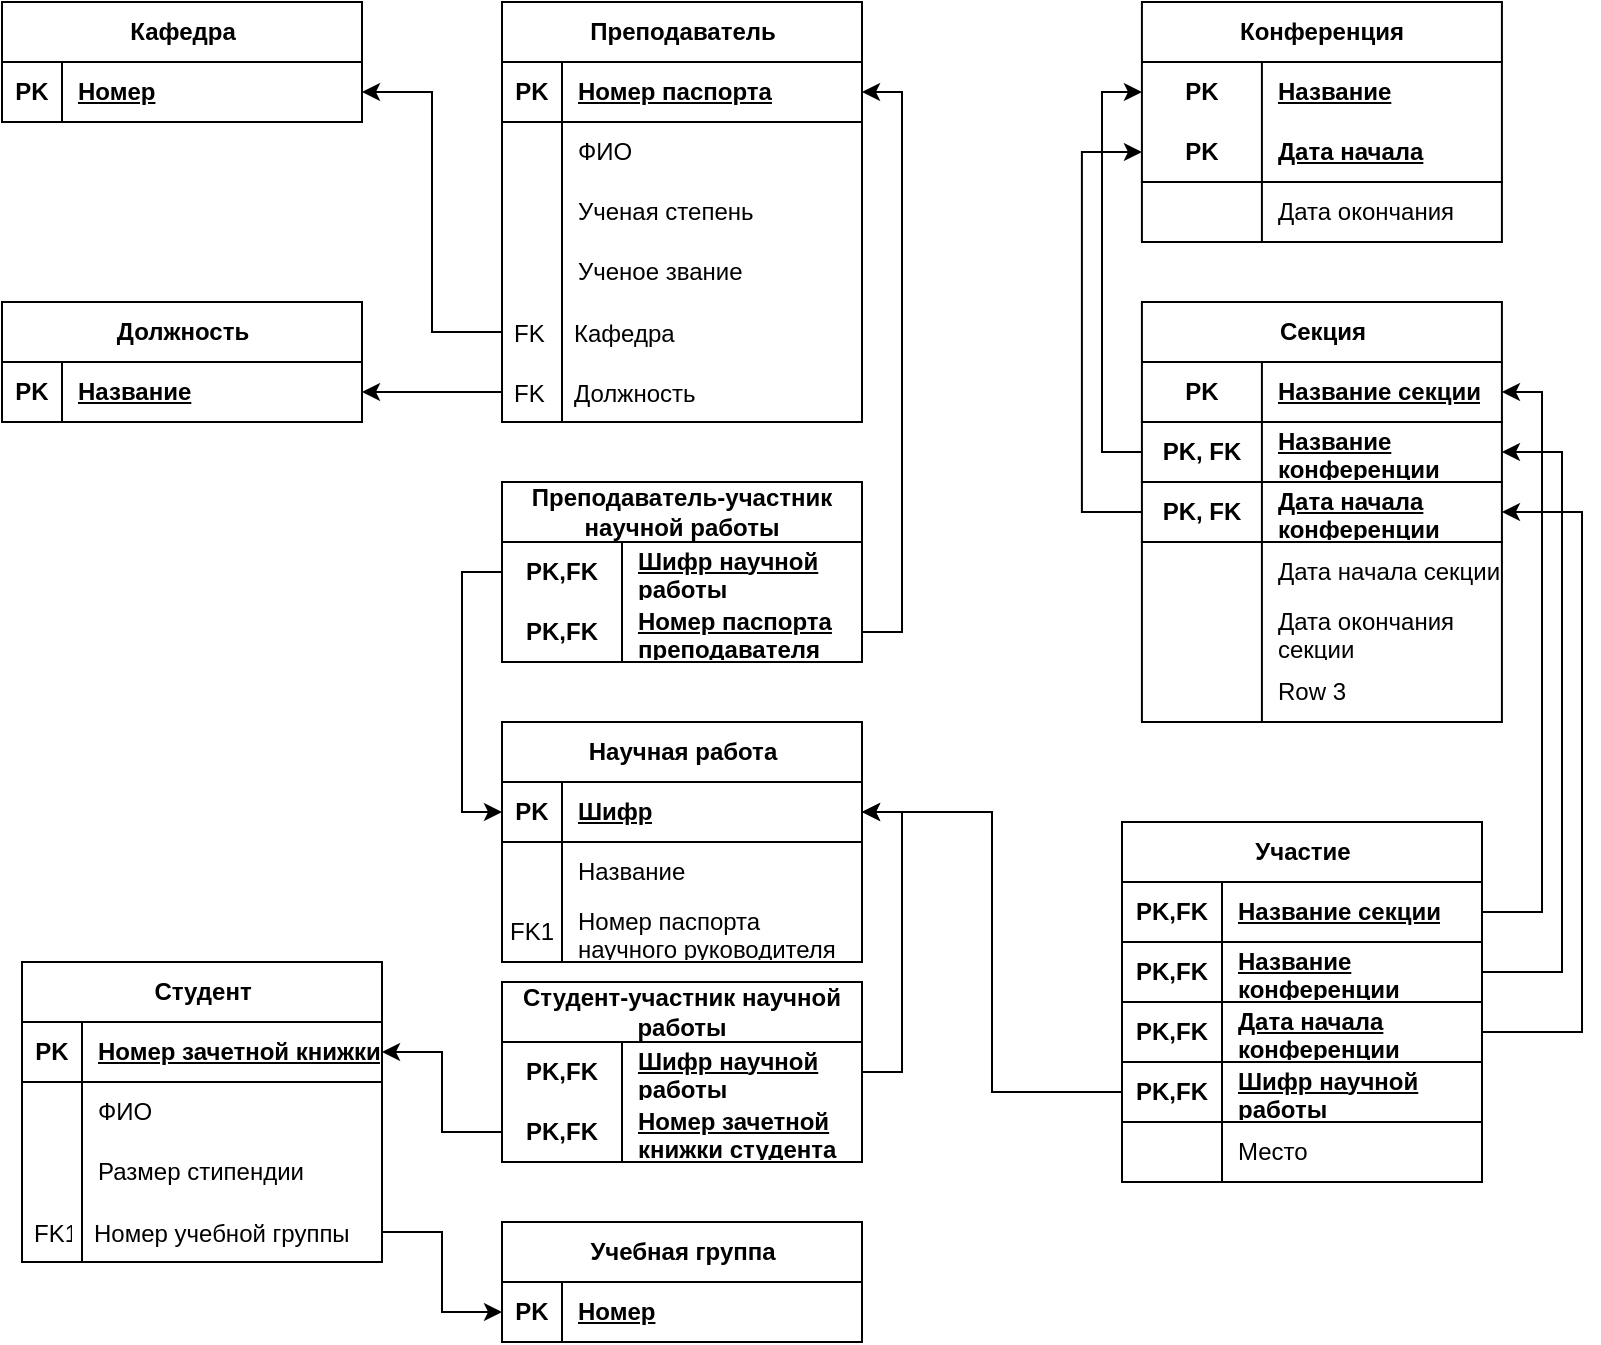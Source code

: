 <mxfile version="23.1.8" type="github">
  <diagram id="R2lEEEUBdFMjLlhIrx00" name="Page-1">
    <mxGraphModel dx="1500" dy="746" grid="1" gridSize="10" guides="1" tooltips="1" connect="1" arrows="1" fold="1" page="1" pageScale="1" pageWidth="850" pageHeight="1100" math="0" shadow="0" extFonts="Permanent Marker^https://fonts.googleapis.com/css?family=Permanent+Marker">
      <root>
        <mxCell id="0" />
        <mxCell id="1" parent="0" />
        <mxCell id="kBus3KwRrzvfLxZmV8zW-1" value="Кафедра" style="shape=table;startSize=30;container=1;collapsible=1;childLayout=tableLayout;fixedRows=1;rowLines=0;fontStyle=1;align=center;resizeLast=1;html=1;" parent="1" vertex="1">
          <mxGeometry y="10" width="180" height="60" as="geometry" />
        </mxCell>
        <mxCell id="kBus3KwRrzvfLxZmV8zW-2" value="" style="shape=tableRow;horizontal=0;startSize=0;swimlaneHead=0;swimlaneBody=0;fillColor=none;collapsible=0;dropTarget=0;points=[[0,0.5],[1,0.5]];portConstraint=eastwest;top=0;left=0;right=0;bottom=1;" parent="kBus3KwRrzvfLxZmV8zW-1" vertex="1">
          <mxGeometry y="30" width="180" height="30" as="geometry" />
        </mxCell>
        <mxCell id="kBus3KwRrzvfLxZmV8zW-3" value="PK" style="shape=partialRectangle;connectable=0;fillColor=none;top=0;left=0;bottom=0;right=0;fontStyle=1;overflow=hidden;whiteSpace=wrap;html=1;" parent="kBus3KwRrzvfLxZmV8zW-2" vertex="1">
          <mxGeometry width="30" height="30" as="geometry">
            <mxRectangle width="30" height="30" as="alternateBounds" />
          </mxGeometry>
        </mxCell>
        <mxCell id="kBus3KwRrzvfLxZmV8zW-4" value="Номер" style="shape=partialRectangle;connectable=0;fillColor=none;top=0;left=0;bottom=0;right=0;align=left;spacingLeft=6;fontStyle=5;overflow=hidden;whiteSpace=wrap;html=1;" parent="kBus3KwRrzvfLxZmV8zW-2" vertex="1">
          <mxGeometry x="30" width="150" height="30" as="geometry">
            <mxRectangle width="150" height="30" as="alternateBounds" />
          </mxGeometry>
        </mxCell>
        <mxCell id="kBus3KwRrzvfLxZmV8zW-5" value="Должность" style="shape=table;startSize=30;container=1;collapsible=1;childLayout=tableLayout;fixedRows=1;rowLines=0;fontStyle=1;align=center;resizeLast=1;html=1;" parent="1" vertex="1">
          <mxGeometry y="160" width="180" height="60" as="geometry" />
        </mxCell>
        <mxCell id="kBus3KwRrzvfLxZmV8zW-6" value="" style="shape=tableRow;horizontal=0;startSize=0;swimlaneHead=0;swimlaneBody=0;fillColor=none;collapsible=0;dropTarget=0;points=[[0,0.5],[1,0.5]];portConstraint=eastwest;top=0;left=0;right=0;bottom=1;" parent="kBus3KwRrzvfLxZmV8zW-5" vertex="1">
          <mxGeometry y="30" width="180" height="30" as="geometry" />
        </mxCell>
        <mxCell id="kBus3KwRrzvfLxZmV8zW-7" value="PK" style="shape=partialRectangle;connectable=0;fillColor=none;top=0;left=0;bottom=0;right=0;fontStyle=1;overflow=hidden;whiteSpace=wrap;html=1;" parent="kBus3KwRrzvfLxZmV8zW-6" vertex="1">
          <mxGeometry width="30" height="30" as="geometry">
            <mxRectangle width="30" height="30" as="alternateBounds" />
          </mxGeometry>
        </mxCell>
        <mxCell id="kBus3KwRrzvfLxZmV8zW-8" value="Название" style="shape=partialRectangle;connectable=0;fillColor=none;top=0;left=0;bottom=0;right=0;align=left;spacingLeft=6;fontStyle=5;overflow=hidden;whiteSpace=wrap;html=1;" parent="kBus3KwRrzvfLxZmV8zW-6" vertex="1">
          <mxGeometry x="30" width="150" height="30" as="geometry">
            <mxRectangle width="150" height="30" as="alternateBounds" />
          </mxGeometry>
        </mxCell>
        <mxCell id="kBus3KwRrzvfLxZmV8zW-11" value="Преподаватель" style="shape=table;startSize=30;container=1;collapsible=1;childLayout=tableLayout;fixedRows=1;rowLines=0;fontStyle=1;align=center;resizeLast=1;html=1;movable=1;resizable=1;rotatable=1;deletable=1;editable=1;locked=0;connectable=1;" parent="1" vertex="1">
          <mxGeometry x="250" y="10" width="180" height="210" as="geometry" />
        </mxCell>
        <mxCell id="kBus3KwRrzvfLxZmV8zW-12" value="" style="shape=tableRow;horizontal=0;startSize=0;swimlaneHead=0;swimlaneBody=0;fillColor=none;collapsible=0;dropTarget=0;points=[[0,0.5],[1,0.5]];portConstraint=eastwest;top=0;left=0;right=0;bottom=1;" parent="kBus3KwRrzvfLxZmV8zW-11" vertex="1">
          <mxGeometry y="30" width="180" height="30" as="geometry" />
        </mxCell>
        <mxCell id="kBus3KwRrzvfLxZmV8zW-13" value="PK" style="shape=partialRectangle;connectable=0;fillColor=none;top=0;left=0;bottom=0;right=0;fontStyle=1;overflow=hidden;whiteSpace=wrap;html=1;" parent="kBus3KwRrzvfLxZmV8zW-12" vertex="1">
          <mxGeometry width="30" height="30" as="geometry">
            <mxRectangle width="30" height="30" as="alternateBounds" />
          </mxGeometry>
        </mxCell>
        <mxCell id="kBus3KwRrzvfLxZmV8zW-14" value="Номер паспорта" style="shape=partialRectangle;connectable=0;fillColor=none;top=0;left=0;bottom=0;right=0;align=left;spacingLeft=6;fontStyle=5;overflow=hidden;whiteSpace=wrap;html=1;" parent="kBus3KwRrzvfLxZmV8zW-12" vertex="1">
          <mxGeometry x="30" width="150" height="30" as="geometry">
            <mxRectangle width="150" height="30" as="alternateBounds" />
          </mxGeometry>
        </mxCell>
        <mxCell id="kBus3KwRrzvfLxZmV8zW-15" value="" style="shape=tableRow;horizontal=0;startSize=0;swimlaneHead=0;swimlaneBody=0;fillColor=none;collapsible=0;dropTarget=0;points=[[0,0.5],[1,0.5]];portConstraint=eastwest;top=0;left=0;right=0;bottom=0;" parent="kBus3KwRrzvfLxZmV8zW-11" vertex="1">
          <mxGeometry y="60" width="180" height="30" as="geometry" />
        </mxCell>
        <mxCell id="kBus3KwRrzvfLxZmV8zW-16" value="" style="shape=partialRectangle;connectable=0;fillColor=none;top=0;left=0;bottom=0;right=0;editable=1;overflow=hidden;whiteSpace=wrap;html=1;" parent="kBus3KwRrzvfLxZmV8zW-15" vertex="1">
          <mxGeometry width="30" height="30" as="geometry">
            <mxRectangle width="30" height="30" as="alternateBounds" />
          </mxGeometry>
        </mxCell>
        <mxCell id="kBus3KwRrzvfLxZmV8zW-17" value="ФИО" style="shape=partialRectangle;connectable=0;fillColor=none;top=0;left=0;bottom=0;right=0;align=left;spacingLeft=6;overflow=hidden;whiteSpace=wrap;html=1;" parent="kBus3KwRrzvfLxZmV8zW-15" vertex="1">
          <mxGeometry x="30" width="150" height="30" as="geometry">
            <mxRectangle width="150" height="30" as="alternateBounds" />
          </mxGeometry>
        </mxCell>
        <mxCell id="kBus3KwRrzvfLxZmV8zW-18" value="" style="shape=tableRow;horizontal=0;startSize=0;swimlaneHead=0;swimlaneBody=0;fillColor=none;collapsible=0;dropTarget=0;points=[[0,0.5],[1,0.5]];portConstraint=eastwest;top=0;left=0;right=0;bottom=0;" parent="kBus3KwRrzvfLxZmV8zW-11" vertex="1">
          <mxGeometry y="90" width="180" height="30" as="geometry" />
        </mxCell>
        <mxCell id="kBus3KwRrzvfLxZmV8zW-19" value="" style="shape=partialRectangle;connectable=0;fillColor=none;top=0;left=0;bottom=0;right=0;editable=1;overflow=hidden;whiteSpace=wrap;html=1;" parent="kBus3KwRrzvfLxZmV8zW-18" vertex="1">
          <mxGeometry width="30" height="30" as="geometry">
            <mxRectangle width="30" height="30" as="alternateBounds" />
          </mxGeometry>
        </mxCell>
        <mxCell id="kBus3KwRrzvfLxZmV8zW-20" value="Ученая степень" style="shape=partialRectangle;connectable=0;fillColor=none;top=0;left=0;bottom=0;right=0;align=left;spacingLeft=6;overflow=hidden;whiteSpace=wrap;html=1;" parent="kBus3KwRrzvfLxZmV8zW-18" vertex="1">
          <mxGeometry x="30" width="150" height="30" as="geometry">
            <mxRectangle width="150" height="30" as="alternateBounds" />
          </mxGeometry>
        </mxCell>
        <mxCell id="kBus3KwRrzvfLxZmV8zW-21" value="" style="shape=tableRow;horizontal=0;startSize=0;swimlaneHead=0;swimlaneBody=0;fillColor=none;collapsible=0;dropTarget=0;points=[[0,0.5],[1,0.5]];portConstraint=eastwest;top=0;left=0;right=0;bottom=0;" parent="kBus3KwRrzvfLxZmV8zW-11" vertex="1">
          <mxGeometry y="120" width="180" height="30" as="geometry" />
        </mxCell>
        <mxCell id="kBus3KwRrzvfLxZmV8zW-22" value="" style="shape=partialRectangle;connectable=0;fillColor=none;top=0;left=0;bottom=0;right=0;editable=1;overflow=hidden;whiteSpace=wrap;html=1;" parent="kBus3KwRrzvfLxZmV8zW-21" vertex="1">
          <mxGeometry width="30" height="30" as="geometry">
            <mxRectangle width="30" height="30" as="alternateBounds" />
          </mxGeometry>
        </mxCell>
        <mxCell id="kBus3KwRrzvfLxZmV8zW-23" value="Ученое звание" style="shape=partialRectangle;connectable=0;fillColor=none;top=0;left=0;bottom=0;right=0;align=left;spacingLeft=6;overflow=hidden;whiteSpace=wrap;html=1;" parent="kBus3KwRrzvfLxZmV8zW-21" vertex="1">
          <mxGeometry x="30" width="150" height="30" as="geometry">
            <mxRectangle width="150" height="30" as="alternateBounds" />
          </mxGeometry>
        </mxCell>
        <mxCell id="kBus3KwRrzvfLxZmV8zW-140" style="edgeStyle=orthogonalEdgeStyle;rounded=0;orthogonalLoop=1;jettySize=auto;html=1;exitX=0;exitY=0.5;exitDx=0;exitDy=0;entryX=1;entryY=0.5;entryDx=0;entryDy=0;fontFamily=Helvetica;fontSize=12;fontColor=default;" parent="1" source="kBus3KwRrzvfLxZmV8zW-131" target="kBus3KwRrzvfLxZmV8zW-2" edge="1">
          <mxGeometry relative="1" as="geometry" />
        </mxCell>
        <mxCell id="kBus3KwRrzvfLxZmV8zW-131" value="Кафедра" style="shape=partialRectangle;align=left;verticalAlign=middle;spacingLeft=34;rotatable=0;points=[[0,0.5],[1,0.5]];portConstraint=eastwest;dropTarget=0;shadow=0;fillColor=none;strokeColor=none;" parent="1" vertex="1">
          <mxGeometry x="250" y="160" width="180" height="30" as="geometry" />
        </mxCell>
        <mxCell id="kBus3KwRrzvfLxZmV8zW-132" value="FK" style="shape=partialRectangle;top=0;left=0;bottom=0;fillColor=none;stokeWidth=1;align=left;verticalAlign=middle;spacingLeft=4;spacingRight=4;overflow=hidden;rotatable=0;points=[];portConstraint=eastwest;part=1;" parent="kBus3KwRrzvfLxZmV8zW-131" vertex="1" connectable="0">
          <mxGeometry width="30" height="30" as="geometry" />
        </mxCell>
        <mxCell id="kBus3KwRrzvfLxZmV8zW-141" style="edgeStyle=orthogonalEdgeStyle;rounded=0;orthogonalLoop=1;jettySize=auto;html=1;exitX=0;exitY=0.5;exitDx=0;exitDy=0;entryX=1;entryY=0.5;entryDx=0;entryDy=0;fontFamily=Helvetica;fontSize=12;fontColor=default;" parent="1" source="kBus3KwRrzvfLxZmV8zW-136" target="kBus3KwRrzvfLxZmV8zW-6" edge="1">
          <mxGeometry relative="1" as="geometry" />
        </mxCell>
        <mxCell id="kBus3KwRrzvfLxZmV8zW-136" value="Должность" style="shape=partialRectangle;fillColor=none;align=left;verticalAlign=middle;strokeColor=none;spacingLeft=34;rotatable=0;points=[[0,0.5],[1,0.5]];portConstraint=eastwest;dropTarget=0;shadow=0;fontFamily=Helvetica;fontSize=12;fontColor=default;" parent="1" vertex="1">
          <mxGeometry x="250" y="190" width="180" height="30" as="geometry" />
        </mxCell>
        <mxCell id="kBus3KwRrzvfLxZmV8zW-137" value="FK" style="shape=partialRectangle;top=0;left=0;bottom=0;fillColor=none;stokeWidth=1;align=left;verticalAlign=middle;spacingLeft=4;spacingRight=4;overflow=hidden;rotatable=0;points=[];portConstraint=eastwest;part=1;shadow=0;fontFamily=Helvetica;fontSize=12;fontColor=default;" parent="kBus3KwRrzvfLxZmV8zW-136" vertex="1" connectable="0">
          <mxGeometry width="30" height="30" as="geometry" />
        </mxCell>
        <mxCell id="kBus3KwRrzvfLxZmV8zW-148" value="Студент" style="shape=table;startSize=30;container=1;collapsible=1;childLayout=tableLayout;fixedRows=1;rowLines=0;fontStyle=1;align=center;resizeLast=1;html=1;" parent="1" vertex="1">
          <mxGeometry x="10" y="490" width="180" height="150" as="geometry" />
        </mxCell>
        <mxCell id="kBus3KwRrzvfLxZmV8zW-149" value="" style="shape=tableRow;horizontal=0;startSize=0;swimlaneHead=0;swimlaneBody=0;fillColor=none;collapsible=0;dropTarget=0;points=[[0,0.5],[1,0.5]];portConstraint=eastwest;top=0;left=0;right=0;bottom=1;" parent="kBus3KwRrzvfLxZmV8zW-148" vertex="1">
          <mxGeometry y="30" width="180" height="30" as="geometry" />
        </mxCell>
        <mxCell id="kBus3KwRrzvfLxZmV8zW-150" value="PK" style="shape=partialRectangle;connectable=0;fillColor=none;top=0;left=0;bottom=0;right=0;fontStyle=1;overflow=hidden;whiteSpace=wrap;html=1;" parent="kBus3KwRrzvfLxZmV8zW-149" vertex="1">
          <mxGeometry width="30" height="30" as="geometry">
            <mxRectangle width="30" height="30" as="alternateBounds" />
          </mxGeometry>
        </mxCell>
        <mxCell id="kBus3KwRrzvfLxZmV8zW-151" value="Номер зачетной книжки" style="shape=partialRectangle;connectable=0;fillColor=none;top=0;left=0;bottom=0;right=0;align=left;spacingLeft=6;fontStyle=5;overflow=hidden;whiteSpace=wrap;html=1;" parent="kBus3KwRrzvfLxZmV8zW-149" vertex="1">
          <mxGeometry x="30" width="150" height="30" as="geometry">
            <mxRectangle width="150" height="30" as="alternateBounds" />
          </mxGeometry>
        </mxCell>
        <mxCell id="kBus3KwRrzvfLxZmV8zW-152" value="" style="shape=tableRow;horizontal=0;startSize=0;swimlaneHead=0;swimlaneBody=0;fillColor=none;collapsible=0;dropTarget=0;points=[[0,0.5],[1,0.5]];portConstraint=eastwest;top=0;left=0;right=0;bottom=0;" parent="kBus3KwRrzvfLxZmV8zW-148" vertex="1">
          <mxGeometry y="60" width="180" height="30" as="geometry" />
        </mxCell>
        <mxCell id="kBus3KwRrzvfLxZmV8zW-153" value="" style="shape=partialRectangle;connectable=0;fillColor=none;top=0;left=0;bottom=0;right=0;editable=1;overflow=hidden;whiteSpace=wrap;html=1;" parent="kBus3KwRrzvfLxZmV8zW-152" vertex="1">
          <mxGeometry width="30" height="30" as="geometry">
            <mxRectangle width="30" height="30" as="alternateBounds" />
          </mxGeometry>
        </mxCell>
        <mxCell id="kBus3KwRrzvfLxZmV8zW-154" value="ФИО" style="shape=partialRectangle;connectable=0;fillColor=none;top=0;left=0;bottom=0;right=0;align=left;spacingLeft=6;overflow=hidden;whiteSpace=wrap;html=1;" parent="kBus3KwRrzvfLxZmV8zW-152" vertex="1">
          <mxGeometry x="30" width="150" height="30" as="geometry">
            <mxRectangle width="150" height="30" as="alternateBounds" />
          </mxGeometry>
        </mxCell>
        <mxCell id="kBus3KwRrzvfLxZmV8zW-155" value="" style="shape=tableRow;horizontal=0;startSize=0;swimlaneHead=0;swimlaneBody=0;fillColor=none;collapsible=0;dropTarget=0;points=[[0,0.5],[1,0.5]];portConstraint=eastwest;top=0;left=0;right=0;bottom=0;" parent="kBus3KwRrzvfLxZmV8zW-148" vertex="1">
          <mxGeometry y="90" width="180" height="30" as="geometry" />
        </mxCell>
        <mxCell id="kBus3KwRrzvfLxZmV8zW-156" value="" style="shape=partialRectangle;connectable=0;fillColor=none;top=0;left=0;bottom=0;right=0;editable=1;overflow=hidden;whiteSpace=wrap;html=1;" parent="kBus3KwRrzvfLxZmV8zW-155" vertex="1">
          <mxGeometry width="30" height="30" as="geometry">
            <mxRectangle width="30" height="30" as="alternateBounds" />
          </mxGeometry>
        </mxCell>
        <mxCell id="kBus3KwRrzvfLxZmV8zW-157" value="Размер стипендии" style="shape=partialRectangle;connectable=0;fillColor=none;top=0;left=0;bottom=0;right=0;align=left;spacingLeft=6;overflow=hidden;whiteSpace=wrap;html=1;" parent="kBus3KwRrzvfLxZmV8zW-155" vertex="1">
          <mxGeometry x="30" width="150" height="30" as="geometry">
            <mxRectangle width="150" height="30" as="alternateBounds" />
          </mxGeometry>
        </mxCell>
        <mxCell id="kBus3KwRrzvfLxZmV8zW-158" value="Учебная группа" style="shape=table;startSize=30;container=1;collapsible=1;childLayout=tableLayout;fixedRows=1;rowLines=0;fontStyle=1;align=center;resizeLast=1;html=1;" parent="1" vertex="1">
          <mxGeometry x="250" y="620" width="180" height="60" as="geometry" />
        </mxCell>
        <mxCell id="kBus3KwRrzvfLxZmV8zW-159" value="" style="shape=tableRow;horizontal=0;startSize=0;swimlaneHead=0;swimlaneBody=0;fillColor=none;collapsible=0;dropTarget=0;points=[[0,0.5],[1,0.5]];portConstraint=eastwest;top=0;left=0;right=0;bottom=1;" parent="kBus3KwRrzvfLxZmV8zW-158" vertex="1">
          <mxGeometry y="30" width="180" height="30" as="geometry" />
        </mxCell>
        <mxCell id="kBus3KwRrzvfLxZmV8zW-160" value="PK" style="shape=partialRectangle;connectable=0;fillColor=none;top=0;left=0;bottom=0;right=0;fontStyle=1;overflow=hidden;whiteSpace=wrap;html=1;" parent="kBus3KwRrzvfLxZmV8zW-159" vertex="1">
          <mxGeometry width="30" height="30" as="geometry">
            <mxRectangle width="30" height="30" as="alternateBounds" />
          </mxGeometry>
        </mxCell>
        <mxCell id="kBus3KwRrzvfLxZmV8zW-161" value="Номер" style="shape=partialRectangle;connectable=0;fillColor=none;top=0;left=0;bottom=0;right=0;align=left;spacingLeft=6;fontStyle=5;overflow=hidden;whiteSpace=wrap;html=1;" parent="kBus3KwRrzvfLxZmV8zW-159" vertex="1">
          <mxGeometry x="30" width="150" height="30" as="geometry">
            <mxRectangle width="150" height="30" as="alternateBounds" />
          </mxGeometry>
        </mxCell>
        <mxCell id="ypewR_-GciZfAnxId3qu-255" style="edgeStyle=orthogonalEdgeStyle;rounded=0;orthogonalLoop=1;jettySize=auto;html=1;entryX=0;entryY=0.5;entryDx=0;entryDy=0;" edge="1" parent="1" source="kBus3KwRrzvfLxZmV8zW-162" target="kBus3KwRrzvfLxZmV8zW-159">
          <mxGeometry relative="1" as="geometry" />
        </mxCell>
        <mxCell id="kBus3KwRrzvfLxZmV8zW-162" value="Номер учебной группы" style="shape=partialRectangle;fillColor=none;align=left;verticalAlign=middle;strokeColor=none;spacingLeft=34;rotatable=0;points=[[0,0.5],[1,0.5]];portConstraint=eastwest;dropTarget=0;shadow=0;fontFamily=Helvetica;fontSize=12;fontColor=default;" parent="1" vertex="1">
          <mxGeometry x="10" y="610" width="180" height="30" as="geometry" />
        </mxCell>
        <mxCell id="kBus3KwRrzvfLxZmV8zW-163" value="FK1" style="shape=partialRectangle;top=0;left=0;bottom=0;fillColor=none;stokeWidth=1;align=left;verticalAlign=middle;spacingLeft=4;spacingRight=4;overflow=hidden;rotatable=0;points=[];portConstraint=eastwest;part=1;shadow=0;fontFamily=Helvetica;fontSize=12;fontColor=default;" parent="kBus3KwRrzvfLxZmV8zW-162" vertex="1" connectable="0">
          <mxGeometry width="30" height="30" as="geometry" />
        </mxCell>
        <mxCell id="ypewR_-GciZfAnxId3qu-15" value="Конференция" style="shape=table;startSize=30;container=1;collapsible=1;childLayout=tableLayout;fixedRows=1;rowLines=0;fontStyle=1;align=center;resizeLast=1;html=1;whiteSpace=wrap;" vertex="1" parent="1">
          <mxGeometry x="569.96" y="10" width="180" height="120" as="geometry" />
        </mxCell>
        <mxCell id="ypewR_-GciZfAnxId3qu-16" value="" style="shape=tableRow;horizontal=0;startSize=0;swimlaneHead=0;swimlaneBody=0;fillColor=none;collapsible=0;dropTarget=0;points=[[0,0.5],[1,0.5]];portConstraint=eastwest;top=0;left=0;right=0;bottom=0;html=1;" vertex="1" parent="ypewR_-GciZfAnxId3qu-15">
          <mxGeometry y="30" width="180" height="30" as="geometry" />
        </mxCell>
        <mxCell id="ypewR_-GciZfAnxId3qu-17" value="PK" style="shape=partialRectangle;connectable=0;fillColor=none;top=0;left=0;bottom=0;right=0;fontStyle=1;overflow=hidden;html=1;whiteSpace=wrap;" vertex="1" parent="ypewR_-GciZfAnxId3qu-16">
          <mxGeometry width="60" height="30" as="geometry">
            <mxRectangle width="60" height="30" as="alternateBounds" />
          </mxGeometry>
        </mxCell>
        <mxCell id="ypewR_-GciZfAnxId3qu-18" value="Название" style="shape=partialRectangle;connectable=0;fillColor=none;top=0;left=0;bottom=0;right=0;align=left;spacingLeft=6;fontStyle=5;overflow=hidden;html=1;whiteSpace=wrap;" vertex="1" parent="ypewR_-GciZfAnxId3qu-16">
          <mxGeometry x="60" width="120" height="30" as="geometry">
            <mxRectangle width="120" height="30" as="alternateBounds" />
          </mxGeometry>
        </mxCell>
        <mxCell id="ypewR_-GciZfAnxId3qu-19" value="" style="shape=tableRow;horizontal=0;startSize=0;swimlaneHead=0;swimlaneBody=0;fillColor=none;collapsible=0;dropTarget=0;points=[[0,0.5],[1,0.5]];portConstraint=eastwest;top=0;left=0;right=0;bottom=1;html=1;" vertex="1" parent="ypewR_-GciZfAnxId3qu-15">
          <mxGeometry y="60" width="180" height="30" as="geometry" />
        </mxCell>
        <mxCell id="ypewR_-GciZfAnxId3qu-20" value="PK" style="shape=partialRectangle;connectable=0;fillColor=none;top=0;left=0;bottom=0;right=0;fontStyle=1;overflow=hidden;html=1;whiteSpace=wrap;" vertex="1" parent="ypewR_-GciZfAnxId3qu-19">
          <mxGeometry width="60" height="30" as="geometry">
            <mxRectangle width="60" height="30" as="alternateBounds" />
          </mxGeometry>
        </mxCell>
        <mxCell id="ypewR_-GciZfAnxId3qu-21" value="Дата начала" style="shape=partialRectangle;connectable=0;fillColor=none;top=0;left=0;bottom=0;right=0;align=left;spacingLeft=6;fontStyle=5;overflow=hidden;html=1;whiteSpace=wrap;" vertex="1" parent="ypewR_-GciZfAnxId3qu-19">
          <mxGeometry x="60" width="120" height="30" as="geometry">
            <mxRectangle width="120" height="30" as="alternateBounds" />
          </mxGeometry>
        </mxCell>
        <mxCell id="ypewR_-GciZfAnxId3qu-22" value="" style="shape=tableRow;horizontal=0;startSize=0;swimlaneHead=0;swimlaneBody=0;fillColor=none;collapsible=0;dropTarget=0;points=[[0,0.5],[1,0.5]];portConstraint=eastwest;top=0;left=0;right=0;bottom=0;html=1;" vertex="1" parent="ypewR_-GciZfAnxId3qu-15">
          <mxGeometry y="90" width="180" height="30" as="geometry" />
        </mxCell>
        <mxCell id="ypewR_-GciZfAnxId3qu-23" value="" style="shape=partialRectangle;connectable=0;fillColor=none;top=0;left=0;bottom=0;right=0;editable=1;overflow=hidden;html=1;whiteSpace=wrap;" vertex="1" parent="ypewR_-GciZfAnxId3qu-22">
          <mxGeometry width="60" height="30" as="geometry">
            <mxRectangle width="60" height="30" as="alternateBounds" />
          </mxGeometry>
        </mxCell>
        <mxCell id="ypewR_-GciZfAnxId3qu-24" value="Дата окончания" style="shape=partialRectangle;connectable=0;fillColor=none;top=0;left=0;bottom=0;right=0;align=left;spacingLeft=6;overflow=hidden;html=1;whiteSpace=wrap;" vertex="1" parent="ypewR_-GciZfAnxId3qu-22">
          <mxGeometry x="60" width="120" height="30" as="geometry">
            <mxRectangle width="120" height="30" as="alternateBounds" />
          </mxGeometry>
        </mxCell>
        <mxCell id="ypewR_-GciZfAnxId3qu-112" value="Секция" style="shape=table;startSize=30;container=1;collapsible=1;childLayout=tableLayout;fixedRows=1;rowLines=0;fontStyle=1;align=center;resizeLast=1;html=1;" vertex="1" parent="1">
          <mxGeometry x="569.96" y="160" width="180" height="210" as="geometry" />
        </mxCell>
        <mxCell id="ypewR_-GciZfAnxId3qu-128" value="" style="shape=tableRow;horizontal=0;startSize=0;swimlaneHead=0;swimlaneBody=0;fillColor=none;collapsible=0;dropTarget=0;points=[[0,0.5],[1,0.5]];portConstraint=eastwest;top=0;left=0;right=0;bottom=1;" vertex="1" parent="ypewR_-GciZfAnxId3qu-112">
          <mxGeometry y="30" width="180" height="30" as="geometry" />
        </mxCell>
        <mxCell id="ypewR_-GciZfAnxId3qu-129" value="PK" style="shape=partialRectangle;connectable=0;fillColor=none;top=0;left=0;bottom=0;right=0;fontStyle=1;overflow=hidden;whiteSpace=wrap;html=1;" vertex="1" parent="ypewR_-GciZfAnxId3qu-128">
          <mxGeometry width="60" height="30" as="geometry">
            <mxRectangle width="60" height="30" as="alternateBounds" />
          </mxGeometry>
        </mxCell>
        <mxCell id="ypewR_-GciZfAnxId3qu-130" value="Название секции" style="shape=partialRectangle;connectable=0;fillColor=none;top=0;left=0;bottom=0;right=0;align=left;spacingLeft=6;fontStyle=5;overflow=hidden;whiteSpace=wrap;html=1;" vertex="1" parent="ypewR_-GciZfAnxId3qu-128">
          <mxGeometry x="60" width="120" height="30" as="geometry">
            <mxRectangle width="120" height="30" as="alternateBounds" />
          </mxGeometry>
        </mxCell>
        <mxCell id="ypewR_-GciZfAnxId3qu-131" value="" style="shape=tableRow;horizontal=0;startSize=0;swimlaneHead=0;swimlaneBody=0;fillColor=none;collapsible=0;dropTarget=0;points=[[0,0.5],[1,0.5]];portConstraint=eastwest;top=0;left=0;right=0;bottom=1;" vertex="1" parent="ypewR_-GciZfAnxId3qu-112">
          <mxGeometry y="60" width="180" height="30" as="geometry" />
        </mxCell>
        <mxCell id="ypewR_-GciZfAnxId3qu-132" value="PK, FK" style="shape=partialRectangle;connectable=0;fillColor=none;top=0;left=0;bottom=0;right=0;fontStyle=1;overflow=hidden;whiteSpace=wrap;html=1;" vertex="1" parent="ypewR_-GciZfAnxId3qu-131">
          <mxGeometry width="60" height="30" as="geometry">
            <mxRectangle width="60" height="30" as="alternateBounds" />
          </mxGeometry>
        </mxCell>
        <mxCell id="ypewR_-GciZfAnxId3qu-133" value="Название конференции" style="shape=partialRectangle;connectable=0;fillColor=none;top=0;left=0;bottom=0;right=0;align=left;spacingLeft=6;fontStyle=5;overflow=hidden;whiteSpace=wrap;html=1;" vertex="1" parent="ypewR_-GciZfAnxId3qu-131">
          <mxGeometry x="60" width="120" height="30" as="geometry">
            <mxRectangle width="120" height="30" as="alternateBounds" />
          </mxGeometry>
        </mxCell>
        <mxCell id="ypewR_-GciZfAnxId3qu-113" value="" style="shape=tableRow;horizontal=0;startSize=0;swimlaneHead=0;swimlaneBody=0;fillColor=none;collapsible=0;dropTarget=0;points=[[0,0.5],[1,0.5]];portConstraint=eastwest;top=0;left=0;right=0;bottom=1;" vertex="1" parent="ypewR_-GciZfAnxId3qu-112">
          <mxGeometry y="90" width="180" height="30" as="geometry" />
        </mxCell>
        <mxCell id="ypewR_-GciZfAnxId3qu-114" value="PK, FK" style="shape=partialRectangle;connectable=0;fillColor=none;top=0;left=0;bottom=0;right=0;fontStyle=1;overflow=hidden;whiteSpace=wrap;html=1;" vertex="1" parent="ypewR_-GciZfAnxId3qu-113">
          <mxGeometry width="60" height="30" as="geometry">
            <mxRectangle width="60" height="30" as="alternateBounds" />
          </mxGeometry>
        </mxCell>
        <mxCell id="ypewR_-GciZfAnxId3qu-115" value="Дата начала конференции" style="shape=partialRectangle;connectable=0;fillColor=none;top=0;left=0;bottom=0;right=0;align=left;spacingLeft=6;fontStyle=5;overflow=hidden;whiteSpace=wrap;html=1;" vertex="1" parent="ypewR_-GciZfAnxId3qu-113">
          <mxGeometry x="60" width="120" height="30" as="geometry">
            <mxRectangle width="120" height="30" as="alternateBounds" />
          </mxGeometry>
        </mxCell>
        <mxCell id="ypewR_-GciZfAnxId3qu-116" value="" style="shape=tableRow;horizontal=0;startSize=0;swimlaneHead=0;swimlaneBody=0;fillColor=none;collapsible=0;dropTarget=0;points=[[0,0.5],[1,0.5]];portConstraint=eastwest;top=0;left=0;right=0;bottom=0;" vertex="1" parent="ypewR_-GciZfAnxId3qu-112">
          <mxGeometry y="120" width="180" height="30" as="geometry" />
        </mxCell>
        <mxCell id="ypewR_-GciZfAnxId3qu-117" value="" style="shape=partialRectangle;connectable=0;fillColor=none;top=0;left=0;bottom=0;right=0;editable=1;overflow=hidden;whiteSpace=wrap;html=1;" vertex="1" parent="ypewR_-GciZfAnxId3qu-116">
          <mxGeometry width="60" height="30" as="geometry">
            <mxRectangle width="60" height="30" as="alternateBounds" />
          </mxGeometry>
        </mxCell>
        <mxCell id="ypewR_-GciZfAnxId3qu-118" value="Дата начала секции" style="shape=partialRectangle;connectable=0;fillColor=none;top=0;left=0;bottom=0;right=0;align=left;spacingLeft=6;overflow=hidden;whiteSpace=wrap;html=1;" vertex="1" parent="ypewR_-GciZfAnxId3qu-116">
          <mxGeometry x="60" width="120" height="30" as="geometry">
            <mxRectangle width="120" height="30" as="alternateBounds" />
          </mxGeometry>
        </mxCell>
        <mxCell id="ypewR_-GciZfAnxId3qu-119" value="" style="shape=tableRow;horizontal=0;startSize=0;swimlaneHead=0;swimlaneBody=0;fillColor=none;collapsible=0;dropTarget=0;points=[[0,0.5],[1,0.5]];portConstraint=eastwest;top=0;left=0;right=0;bottom=0;" vertex="1" parent="ypewR_-GciZfAnxId3qu-112">
          <mxGeometry y="150" width="180" height="30" as="geometry" />
        </mxCell>
        <mxCell id="ypewR_-GciZfAnxId3qu-120" value="" style="shape=partialRectangle;connectable=0;fillColor=none;top=0;left=0;bottom=0;right=0;editable=1;overflow=hidden;whiteSpace=wrap;html=1;" vertex="1" parent="ypewR_-GciZfAnxId3qu-119">
          <mxGeometry width="60" height="30" as="geometry">
            <mxRectangle width="60" height="30" as="alternateBounds" />
          </mxGeometry>
        </mxCell>
        <mxCell id="ypewR_-GciZfAnxId3qu-121" value="Дата окончания секции" style="shape=partialRectangle;connectable=0;fillColor=none;top=0;left=0;bottom=0;right=0;align=left;spacingLeft=6;overflow=hidden;whiteSpace=wrap;html=1;" vertex="1" parent="ypewR_-GciZfAnxId3qu-119">
          <mxGeometry x="60" width="120" height="30" as="geometry">
            <mxRectangle width="120" height="30" as="alternateBounds" />
          </mxGeometry>
        </mxCell>
        <mxCell id="ypewR_-GciZfAnxId3qu-122" value="" style="shape=tableRow;horizontal=0;startSize=0;swimlaneHead=0;swimlaneBody=0;fillColor=none;collapsible=0;dropTarget=0;points=[[0,0.5],[1,0.5]];portConstraint=eastwest;top=0;left=0;right=0;bottom=0;" vertex="1" parent="ypewR_-GciZfAnxId3qu-112">
          <mxGeometry y="180" width="180" height="30" as="geometry" />
        </mxCell>
        <mxCell id="ypewR_-GciZfAnxId3qu-123" value="" style="shape=partialRectangle;connectable=0;fillColor=none;top=0;left=0;bottom=0;right=0;editable=1;overflow=hidden;whiteSpace=wrap;html=1;" vertex="1" parent="ypewR_-GciZfAnxId3qu-122">
          <mxGeometry width="60" height="30" as="geometry">
            <mxRectangle width="60" height="30" as="alternateBounds" />
          </mxGeometry>
        </mxCell>
        <mxCell id="ypewR_-GciZfAnxId3qu-124" value="Row 3" style="shape=partialRectangle;connectable=0;fillColor=none;top=0;left=0;bottom=0;right=0;align=left;spacingLeft=6;overflow=hidden;whiteSpace=wrap;html=1;" vertex="1" parent="ypewR_-GciZfAnxId3qu-122">
          <mxGeometry x="60" width="120" height="30" as="geometry">
            <mxRectangle width="120" height="30" as="alternateBounds" />
          </mxGeometry>
        </mxCell>
        <mxCell id="ypewR_-GciZfAnxId3qu-134" style="edgeStyle=orthogonalEdgeStyle;rounded=0;orthogonalLoop=1;jettySize=auto;html=1;entryX=0;entryY=0.5;entryDx=0;entryDy=0;" edge="1" parent="1" source="ypewR_-GciZfAnxId3qu-131" target="ypewR_-GciZfAnxId3qu-16">
          <mxGeometry relative="1" as="geometry" />
        </mxCell>
        <mxCell id="ypewR_-GciZfAnxId3qu-135" style="edgeStyle=orthogonalEdgeStyle;rounded=0;orthogonalLoop=1;jettySize=auto;html=1;entryX=0;entryY=0.5;entryDx=0;entryDy=0;" edge="1" parent="1" source="ypewR_-GciZfAnxId3qu-113" target="ypewR_-GciZfAnxId3qu-19">
          <mxGeometry relative="1" as="geometry">
            <Array as="points">
              <mxPoint x="539.96" y="265" />
              <mxPoint x="539.96" y="85" />
            </Array>
          </mxGeometry>
        </mxCell>
        <mxCell id="ypewR_-GciZfAnxId3qu-136" value="Научная работа" style="shape=table;startSize=30;container=1;collapsible=1;childLayout=tableLayout;fixedRows=1;rowLines=0;fontStyle=1;align=center;resizeLast=1;html=1;" vertex="1" parent="1">
          <mxGeometry x="250" y="370" width="180" height="120" as="geometry" />
        </mxCell>
        <mxCell id="ypewR_-GciZfAnxId3qu-137" value="" style="shape=tableRow;horizontal=0;startSize=0;swimlaneHead=0;swimlaneBody=0;fillColor=none;collapsible=0;dropTarget=0;points=[[0,0.5],[1,0.5]];portConstraint=eastwest;top=0;left=0;right=0;bottom=1;" vertex="1" parent="ypewR_-GciZfAnxId3qu-136">
          <mxGeometry y="30" width="180" height="30" as="geometry" />
        </mxCell>
        <mxCell id="ypewR_-GciZfAnxId3qu-138" value="PK" style="shape=partialRectangle;connectable=0;fillColor=none;top=0;left=0;bottom=0;right=0;fontStyle=1;overflow=hidden;whiteSpace=wrap;html=1;" vertex="1" parent="ypewR_-GciZfAnxId3qu-137">
          <mxGeometry width="30" height="30" as="geometry">
            <mxRectangle width="30" height="30" as="alternateBounds" />
          </mxGeometry>
        </mxCell>
        <mxCell id="ypewR_-GciZfAnxId3qu-139" value="Шифр" style="shape=partialRectangle;connectable=0;fillColor=none;top=0;left=0;bottom=0;right=0;align=left;spacingLeft=6;fontStyle=5;overflow=hidden;whiteSpace=wrap;html=1;" vertex="1" parent="ypewR_-GciZfAnxId3qu-137">
          <mxGeometry x="30" width="150" height="30" as="geometry">
            <mxRectangle width="150" height="30" as="alternateBounds" />
          </mxGeometry>
        </mxCell>
        <mxCell id="ypewR_-GciZfAnxId3qu-140" value="" style="shape=tableRow;horizontal=0;startSize=0;swimlaneHead=0;swimlaneBody=0;fillColor=none;collapsible=0;dropTarget=0;points=[[0,0.5],[1,0.5]];portConstraint=eastwest;top=0;left=0;right=0;bottom=0;" vertex="1" parent="ypewR_-GciZfAnxId3qu-136">
          <mxGeometry y="60" width="180" height="30" as="geometry" />
        </mxCell>
        <mxCell id="ypewR_-GciZfAnxId3qu-141" value="" style="shape=partialRectangle;connectable=0;fillColor=none;top=0;left=0;bottom=0;right=0;editable=1;overflow=hidden;whiteSpace=wrap;html=1;" vertex="1" parent="ypewR_-GciZfAnxId3qu-140">
          <mxGeometry width="30" height="30" as="geometry">
            <mxRectangle width="30" height="30" as="alternateBounds" />
          </mxGeometry>
        </mxCell>
        <mxCell id="ypewR_-GciZfAnxId3qu-142" value="Название" style="shape=partialRectangle;connectable=0;fillColor=none;top=0;left=0;bottom=0;right=0;align=left;spacingLeft=6;overflow=hidden;whiteSpace=wrap;html=1;" vertex="1" parent="ypewR_-GciZfAnxId3qu-140">
          <mxGeometry x="30" width="150" height="30" as="geometry">
            <mxRectangle width="150" height="30" as="alternateBounds" />
          </mxGeometry>
        </mxCell>
        <mxCell id="ypewR_-GciZfAnxId3qu-174" value="" style="shape=tableRow;horizontal=0;startSize=0;swimlaneHead=0;swimlaneBody=0;fillColor=none;collapsible=0;dropTarget=0;points=[[0,0.5],[1,0.5]];portConstraint=eastwest;top=0;left=0;right=0;bottom=0;" vertex="1" parent="ypewR_-GciZfAnxId3qu-136">
          <mxGeometry y="90" width="180" height="30" as="geometry" />
        </mxCell>
        <mxCell id="ypewR_-GciZfAnxId3qu-175" value="FK1" style="shape=partialRectangle;connectable=0;fillColor=none;top=0;left=0;bottom=0;right=0;fontStyle=0;overflow=hidden;whiteSpace=wrap;html=1;" vertex="1" parent="ypewR_-GciZfAnxId3qu-174">
          <mxGeometry width="30" height="30" as="geometry">
            <mxRectangle width="30" height="30" as="alternateBounds" />
          </mxGeometry>
        </mxCell>
        <mxCell id="ypewR_-GciZfAnxId3qu-176" value="Номер паспорта научного руководителя" style="shape=partialRectangle;connectable=0;fillColor=none;top=0;left=0;bottom=0;right=0;align=left;spacingLeft=6;fontStyle=0;overflow=hidden;whiteSpace=wrap;html=1;" vertex="1" parent="ypewR_-GciZfAnxId3qu-174">
          <mxGeometry x="30" width="150" height="30" as="geometry">
            <mxRectangle width="150" height="30" as="alternateBounds" />
          </mxGeometry>
        </mxCell>
        <mxCell id="ypewR_-GciZfAnxId3qu-178" value="Преподаватель-участник научной работы" style="shape=table;startSize=30;container=1;collapsible=1;childLayout=tableLayout;fixedRows=1;rowLines=0;fontStyle=1;align=center;resizeLast=1;html=1;whiteSpace=wrap;" vertex="1" parent="1">
          <mxGeometry x="250.0" y="250" width="180" height="90" as="geometry" />
        </mxCell>
        <mxCell id="ypewR_-GciZfAnxId3qu-179" value="" style="shape=tableRow;horizontal=0;startSize=0;swimlaneHead=0;swimlaneBody=0;fillColor=none;collapsible=0;dropTarget=0;points=[[0,0.5],[1,0.5]];portConstraint=eastwest;top=0;left=0;right=0;bottom=0;html=1;" vertex="1" parent="ypewR_-GciZfAnxId3qu-178">
          <mxGeometry y="30" width="180" height="30" as="geometry" />
        </mxCell>
        <mxCell id="ypewR_-GciZfAnxId3qu-180" value="PK,FK" style="shape=partialRectangle;connectable=0;fillColor=none;top=0;left=0;bottom=0;right=0;fontStyle=1;overflow=hidden;html=1;whiteSpace=wrap;" vertex="1" parent="ypewR_-GciZfAnxId3qu-179">
          <mxGeometry width="60" height="30" as="geometry">
            <mxRectangle width="60" height="30" as="alternateBounds" />
          </mxGeometry>
        </mxCell>
        <mxCell id="ypewR_-GciZfAnxId3qu-181" value="Шифр научной работы" style="shape=partialRectangle;connectable=0;fillColor=none;top=0;left=0;bottom=0;right=0;align=left;spacingLeft=6;fontStyle=5;overflow=hidden;html=1;whiteSpace=wrap;" vertex="1" parent="ypewR_-GciZfAnxId3qu-179">
          <mxGeometry x="60" width="120" height="30" as="geometry">
            <mxRectangle width="120" height="30" as="alternateBounds" />
          </mxGeometry>
        </mxCell>
        <mxCell id="ypewR_-GciZfAnxId3qu-182" value="" style="shape=tableRow;horizontal=0;startSize=0;swimlaneHead=0;swimlaneBody=0;fillColor=none;collapsible=0;dropTarget=0;points=[[0,0.5],[1,0.5]];portConstraint=eastwest;top=0;left=0;right=0;bottom=1;html=1;" vertex="1" parent="ypewR_-GciZfAnxId3qu-178">
          <mxGeometry y="60" width="180" height="30" as="geometry" />
        </mxCell>
        <mxCell id="ypewR_-GciZfAnxId3qu-183" value="PK,FK" style="shape=partialRectangle;connectable=0;fillColor=none;top=0;left=0;bottom=0;right=0;fontStyle=1;overflow=hidden;html=1;whiteSpace=wrap;" vertex="1" parent="ypewR_-GciZfAnxId3qu-182">
          <mxGeometry width="60" height="30" as="geometry">
            <mxRectangle width="60" height="30" as="alternateBounds" />
          </mxGeometry>
        </mxCell>
        <mxCell id="ypewR_-GciZfAnxId3qu-184" value="Номер паспорта преподавателя" style="shape=partialRectangle;connectable=0;fillColor=none;top=0;left=0;bottom=0;right=0;align=left;spacingLeft=6;fontStyle=5;overflow=hidden;html=1;whiteSpace=wrap;" vertex="1" parent="ypewR_-GciZfAnxId3qu-182">
          <mxGeometry x="60" width="120" height="30" as="geometry">
            <mxRectangle width="120" height="30" as="alternateBounds" />
          </mxGeometry>
        </mxCell>
        <mxCell id="ypewR_-GciZfAnxId3qu-191" value="Студент-участник научной работы" style="shape=table;startSize=30;container=1;collapsible=1;childLayout=tableLayout;fixedRows=1;rowLines=0;fontStyle=1;align=center;resizeLast=1;html=1;whiteSpace=wrap;" vertex="1" parent="1">
          <mxGeometry x="250" y="500" width="180" height="90" as="geometry" />
        </mxCell>
        <mxCell id="ypewR_-GciZfAnxId3qu-192" value="" style="shape=tableRow;horizontal=0;startSize=0;swimlaneHead=0;swimlaneBody=0;fillColor=none;collapsible=0;dropTarget=0;points=[[0,0.5],[1,0.5]];portConstraint=eastwest;top=0;left=0;right=0;bottom=0;html=1;" vertex="1" parent="ypewR_-GciZfAnxId3qu-191">
          <mxGeometry y="30" width="180" height="30" as="geometry" />
        </mxCell>
        <mxCell id="ypewR_-GciZfAnxId3qu-193" value="PK,FK" style="shape=partialRectangle;connectable=0;fillColor=none;top=0;left=0;bottom=0;right=0;fontStyle=1;overflow=hidden;html=1;whiteSpace=wrap;" vertex="1" parent="ypewR_-GciZfAnxId3qu-192">
          <mxGeometry width="60" height="30" as="geometry">
            <mxRectangle width="60" height="30" as="alternateBounds" />
          </mxGeometry>
        </mxCell>
        <mxCell id="ypewR_-GciZfAnxId3qu-194" value="Шифр научной работы" style="shape=partialRectangle;connectable=0;fillColor=none;top=0;left=0;bottom=0;right=0;align=left;spacingLeft=6;fontStyle=5;overflow=hidden;html=1;whiteSpace=wrap;" vertex="1" parent="ypewR_-GciZfAnxId3qu-192">
          <mxGeometry x="60" width="120" height="30" as="geometry">
            <mxRectangle width="120" height="30" as="alternateBounds" />
          </mxGeometry>
        </mxCell>
        <mxCell id="ypewR_-GciZfAnxId3qu-195" value="" style="shape=tableRow;horizontal=0;startSize=0;swimlaneHead=0;swimlaneBody=0;fillColor=none;collapsible=0;dropTarget=0;points=[[0,0.5],[1,0.5]];portConstraint=eastwest;top=0;left=0;right=0;bottom=1;html=1;" vertex="1" parent="ypewR_-GciZfAnxId3qu-191">
          <mxGeometry y="60" width="180" height="30" as="geometry" />
        </mxCell>
        <mxCell id="ypewR_-GciZfAnxId3qu-196" value="PK,FK" style="shape=partialRectangle;connectable=0;fillColor=none;top=0;left=0;bottom=0;right=0;fontStyle=1;overflow=hidden;html=1;whiteSpace=wrap;" vertex="1" parent="ypewR_-GciZfAnxId3qu-195">
          <mxGeometry width="60" height="30" as="geometry">
            <mxRectangle width="60" height="30" as="alternateBounds" />
          </mxGeometry>
        </mxCell>
        <mxCell id="ypewR_-GciZfAnxId3qu-197" value="Номер зачетной книжки студента" style="shape=partialRectangle;connectable=0;fillColor=none;top=0;left=0;bottom=0;right=0;align=left;spacingLeft=6;fontStyle=5;overflow=hidden;html=1;whiteSpace=wrap;" vertex="1" parent="ypewR_-GciZfAnxId3qu-195">
          <mxGeometry x="60" width="120" height="30" as="geometry">
            <mxRectangle width="120" height="30" as="alternateBounds" />
          </mxGeometry>
        </mxCell>
        <mxCell id="ypewR_-GciZfAnxId3qu-211" style="edgeStyle=orthogonalEdgeStyle;rounded=0;orthogonalLoop=1;jettySize=auto;html=1;entryX=1;entryY=0.5;entryDx=0;entryDy=0;exitX=1;exitY=0.5;exitDx=0;exitDy=0;" edge="1" parent="1" source="ypewR_-GciZfAnxId3qu-182" target="kBus3KwRrzvfLxZmV8zW-12">
          <mxGeometry relative="1" as="geometry" />
        </mxCell>
        <mxCell id="ypewR_-GciZfAnxId3qu-212" style="edgeStyle=orthogonalEdgeStyle;rounded=0;orthogonalLoop=1;jettySize=auto;html=1;entryX=0;entryY=0.5;entryDx=0;entryDy=0;" edge="1" parent="1" source="ypewR_-GciZfAnxId3qu-179" target="ypewR_-GciZfAnxId3qu-137">
          <mxGeometry relative="1" as="geometry" />
        </mxCell>
        <mxCell id="ypewR_-GciZfAnxId3qu-213" style="edgeStyle=orthogonalEdgeStyle;rounded=0;orthogonalLoop=1;jettySize=auto;html=1;entryX=1;entryY=0.5;entryDx=0;entryDy=0;exitX=1;exitY=0.5;exitDx=0;exitDy=0;" edge="1" parent="1" source="ypewR_-GciZfAnxId3qu-192" target="ypewR_-GciZfAnxId3qu-137">
          <mxGeometry relative="1" as="geometry" />
        </mxCell>
        <mxCell id="ypewR_-GciZfAnxId3qu-214" style="edgeStyle=orthogonalEdgeStyle;rounded=0;orthogonalLoop=1;jettySize=auto;html=1;entryX=1;entryY=0.5;entryDx=0;entryDy=0;" edge="1" parent="1" source="ypewR_-GciZfAnxId3qu-195" target="kBus3KwRrzvfLxZmV8zW-149">
          <mxGeometry relative="1" as="geometry" />
        </mxCell>
        <mxCell id="ypewR_-GciZfAnxId3qu-228" value="Участие" style="shape=table;startSize=30;container=1;collapsible=1;childLayout=tableLayout;fixedRows=1;rowLines=0;fontStyle=1;align=center;resizeLast=1;html=1;" vertex="1" parent="1">
          <mxGeometry x="560" y="420" width="180" height="180" as="geometry" />
        </mxCell>
        <mxCell id="ypewR_-GciZfAnxId3qu-241" value="" style="shape=tableRow;horizontal=0;startSize=0;swimlaneHead=0;swimlaneBody=0;fillColor=none;collapsible=0;dropTarget=0;points=[[0,0.5],[1,0.5]];portConstraint=eastwest;top=0;left=0;right=0;bottom=1;" vertex="1" parent="ypewR_-GciZfAnxId3qu-228">
          <mxGeometry y="30" width="180" height="30" as="geometry" />
        </mxCell>
        <mxCell id="ypewR_-GciZfAnxId3qu-242" value="PK,FK" style="shape=partialRectangle;connectable=0;fillColor=none;top=0;left=0;bottom=0;right=0;fontStyle=1;overflow=hidden;whiteSpace=wrap;html=1;" vertex="1" parent="ypewR_-GciZfAnxId3qu-241">
          <mxGeometry width="50" height="30" as="geometry">
            <mxRectangle width="50" height="30" as="alternateBounds" />
          </mxGeometry>
        </mxCell>
        <mxCell id="ypewR_-GciZfAnxId3qu-243" value="Название секции" style="shape=partialRectangle;connectable=0;fillColor=none;top=0;left=0;bottom=0;right=0;align=left;spacingLeft=6;fontStyle=5;overflow=hidden;whiteSpace=wrap;html=1;" vertex="1" parent="ypewR_-GciZfAnxId3qu-241">
          <mxGeometry x="50" width="130" height="30" as="geometry">
            <mxRectangle width="130" height="30" as="alternateBounds" />
          </mxGeometry>
        </mxCell>
        <mxCell id="ypewR_-GciZfAnxId3qu-244" value="" style="shape=tableRow;horizontal=0;startSize=0;swimlaneHead=0;swimlaneBody=0;fillColor=none;collapsible=0;dropTarget=0;points=[[0,0.5],[1,0.5]];portConstraint=eastwest;top=0;left=0;right=0;bottom=1;" vertex="1" parent="ypewR_-GciZfAnxId3qu-228">
          <mxGeometry y="60" width="180" height="30" as="geometry" />
        </mxCell>
        <mxCell id="ypewR_-GciZfAnxId3qu-245" value="PK,FK" style="shape=partialRectangle;connectable=0;fillColor=none;top=0;left=0;bottom=0;right=0;fontStyle=1;overflow=hidden;whiteSpace=wrap;html=1;" vertex="1" parent="ypewR_-GciZfAnxId3qu-244">
          <mxGeometry width="50" height="30" as="geometry">
            <mxRectangle width="50" height="30" as="alternateBounds" />
          </mxGeometry>
        </mxCell>
        <mxCell id="ypewR_-GciZfAnxId3qu-246" value="Название конференции" style="shape=partialRectangle;connectable=0;fillColor=none;top=0;left=0;bottom=0;right=0;align=left;spacingLeft=6;fontStyle=5;overflow=hidden;whiteSpace=wrap;html=1;" vertex="1" parent="ypewR_-GciZfAnxId3qu-244">
          <mxGeometry x="50" width="130" height="30" as="geometry">
            <mxRectangle width="130" height="30" as="alternateBounds" />
          </mxGeometry>
        </mxCell>
        <mxCell id="ypewR_-GciZfAnxId3qu-247" value="" style="shape=tableRow;horizontal=0;startSize=0;swimlaneHead=0;swimlaneBody=0;fillColor=none;collapsible=0;dropTarget=0;points=[[0,0.5],[1,0.5]];portConstraint=eastwest;top=0;left=0;right=0;bottom=1;" vertex="1" parent="ypewR_-GciZfAnxId3qu-228">
          <mxGeometry y="90" width="180" height="30" as="geometry" />
        </mxCell>
        <mxCell id="ypewR_-GciZfAnxId3qu-248" value="PK,FK" style="shape=partialRectangle;connectable=0;fillColor=none;top=0;left=0;bottom=0;right=0;fontStyle=1;overflow=hidden;whiteSpace=wrap;html=1;" vertex="1" parent="ypewR_-GciZfAnxId3qu-247">
          <mxGeometry width="50" height="30" as="geometry">
            <mxRectangle width="50" height="30" as="alternateBounds" />
          </mxGeometry>
        </mxCell>
        <mxCell id="ypewR_-GciZfAnxId3qu-249" value="Дата начала конференции" style="shape=partialRectangle;connectable=0;fillColor=none;top=0;left=0;bottom=0;right=0;align=left;spacingLeft=6;fontStyle=5;overflow=hidden;whiteSpace=wrap;html=1;" vertex="1" parent="ypewR_-GciZfAnxId3qu-247">
          <mxGeometry x="50" width="130" height="30" as="geometry">
            <mxRectangle width="130" height="30" as="alternateBounds" />
          </mxGeometry>
        </mxCell>
        <mxCell id="ypewR_-GciZfAnxId3qu-229" value="" style="shape=tableRow;horizontal=0;startSize=0;swimlaneHead=0;swimlaneBody=0;fillColor=none;collapsible=0;dropTarget=0;points=[[0,0.5],[1,0.5]];portConstraint=eastwest;top=0;left=0;right=0;bottom=1;" vertex="1" parent="ypewR_-GciZfAnxId3qu-228">
          <mxGeometry y="120" width="180" height="30" as="geometry" />
        </mxCell>
        <mxCell id="ypewR_-GciZfAnxId3qu-230" value="PK,FK" style="shape=partialRectangle;connectable=0;fillColor=none;top=0;left=0;bottom=0;right=0;fontStyle=1;overflow=hidden;whiteSpace=wrap;html=1;" vertex="1" parent="ypewR_-GciZfAnxId3qu-229">
          <mxGeometry width="50" height="30" as="geometry">
            <mxRectangle width="50" height="30" as="alternateBounds" />
          </mxGeometry>
        </mxCell>
        <mxCell id="ypewR_-GciZfAnxId3qu-231" value="Шифр научной работы" style="shape=partialRectangle;connectable=0;fillColor=none;top=0;left=0;bottom=0;right=0;align=left;spacingLeft=6;fontStyle=5;overflow=hidden;whiteSpace=wrap;html=1;" vertex="1" parent="ypewR_-GciZfAnxId3qu-229">
          <mxGeometry x="50" width="130" height="30" as="geometry">
            <mxRectangle width="130" height="30" as="alternateBounds" />
          </mxGeometry>
        </mxCell>
        <mxCell id="ypewR_-GciZfAnxId3qu-261" value="" style="shape=tableRow;horizontal=0;startSize=0;swimlaneHead=0;swimlaneBody=0;fillColor=none;collapsible=0;dropTarget=0;points=[[0,0.5],[1,0.5]];portConstraint=eastwest;top=0;left=0;right=0;bottom=0;" vertex="1" parent="ypewR_-GciZfAnxId3qu-228">
          <mxGeometry y="150" width="180" height="30" as="geometry" />
        </mxCell>
        <mxCell id="ypewR_-GciZfAnxId3qu-262" value="" style="shape=partialRectangle;connectable=0;fillColor=none;top=0;left=0;bottom=0;right=0;fontStyle=0;overflow=hidden;whiteSpace=wrap;html=1;" vertex="1" parent="ypewR_-GciZfAnxId3qu-261">
          <mxGeometry width="50" height="30" as="geometry">
            <mxRectangle width="50" height="30" as="alternateBounds" />
          </mxGeometry>
        </mxCell>
        <mxCell id="ypewR_-GciZfAnxId3qu-263" value="Место" style="shape=partialRectangle;connectable=0;fillColor=none;top=0;left=0;bottom=0;right=0;align=left;spacingLeft=6;fontStyle=0;overflow=hidden;whiteSpace=wrap;html=1;" vertex="1" parent="ypewR_-GciZfAnxId3qu-261">
          <mxGeometry x="50" width="130" height="30" as="geometry">
            <mxRectangle width="130" height="30" as="alternateBounds" />
          </mxGeometry>
        </mxCell>
        <mxCell id="ypewR_-GciZfAnxId3qu-250" style="edgeStyle=orthogonalEdgeStyle;rounded=0;orthogonalLoop=1;jettySize=auto;html=1;entryX=1;entryY=0.5;entryDx=0;entryDy=0;exitX=1;exitY=0.5;exitDx=0;exitDy=0;" edge="1" parent="1" source="ypewR_-GciZfAnxId3qu-241" target="ypewR_-GciZfAnxId3qu-128">
          <mxGeometry relative="1" as="geometry" />
        </mxCell>
        <mxCell id="ypewR_-GciZfAnxId3qu-251" style="edgeStyle=orthogonalEdgeStyle;rounded=0;orthogonalLoop=1;jettySize=auto;html=1;entryX=1;entryY=0.5;entryDx=0;entryDy=0;exitX=1;exitY=0.5;exitDx=0;exitDy=0;" edge="1" parent="1" source="ypewR_-GciZfAnxId3qu-244" target="ypewR_-GciZfAnxId3qu-131">
          <mxGeometry relative="1" as="geometry">
            <Array as="points">
              <mxPoint x="780" y="495" />
              <mxPoint x="780" y="235" />
            </Array>
          </mxGeometry>
        </mxCell>
        <mxCell id="ypewR_-GciZfAnxId3qu-252" style="edgeStyle=orthogonalEdgeStyle;rounded=0;orthogonalLoop=1;jettySize=auto;html=1;entryX=1;entryY=0.5;entryDx=0;entryDy=0;exitX=1;exitY=0.5;exitDx=0;exitDy=0;" edge="1" parent="1" source="ypewR_-GciZfAnxId3qu-247" target="ypewR_-GciZfAnxId3qu-113">
          <mxGeometry relative="1" as="geometry">
            <Array as="points">
              <mxPoint x="790" y="525" />
              <mxPoint x="790" y="265" />
            </Array>
          </mxGeometry>
        </mxCell>
        <mxCell id="ypewR_-GciZfAnxId3qu-253" style="edgeStyle=orthogonalEdgeStyle;rounded=0;orthogonalLoop=1;jettySize=auto;html=1;entryX=1;entryY=0.5;entryDx=0;entryDy=0;" edge="1" parent="1" source="ypewR_-GciZfAnxId3qu-229" target="ypewR_-GciZfAnxId3qu-137">
          <mxGeometry relative="1" as="geometry" />
        </mxCell>
      </root>
    </mxGraphModel>
  </diagram>
</mxfile>
